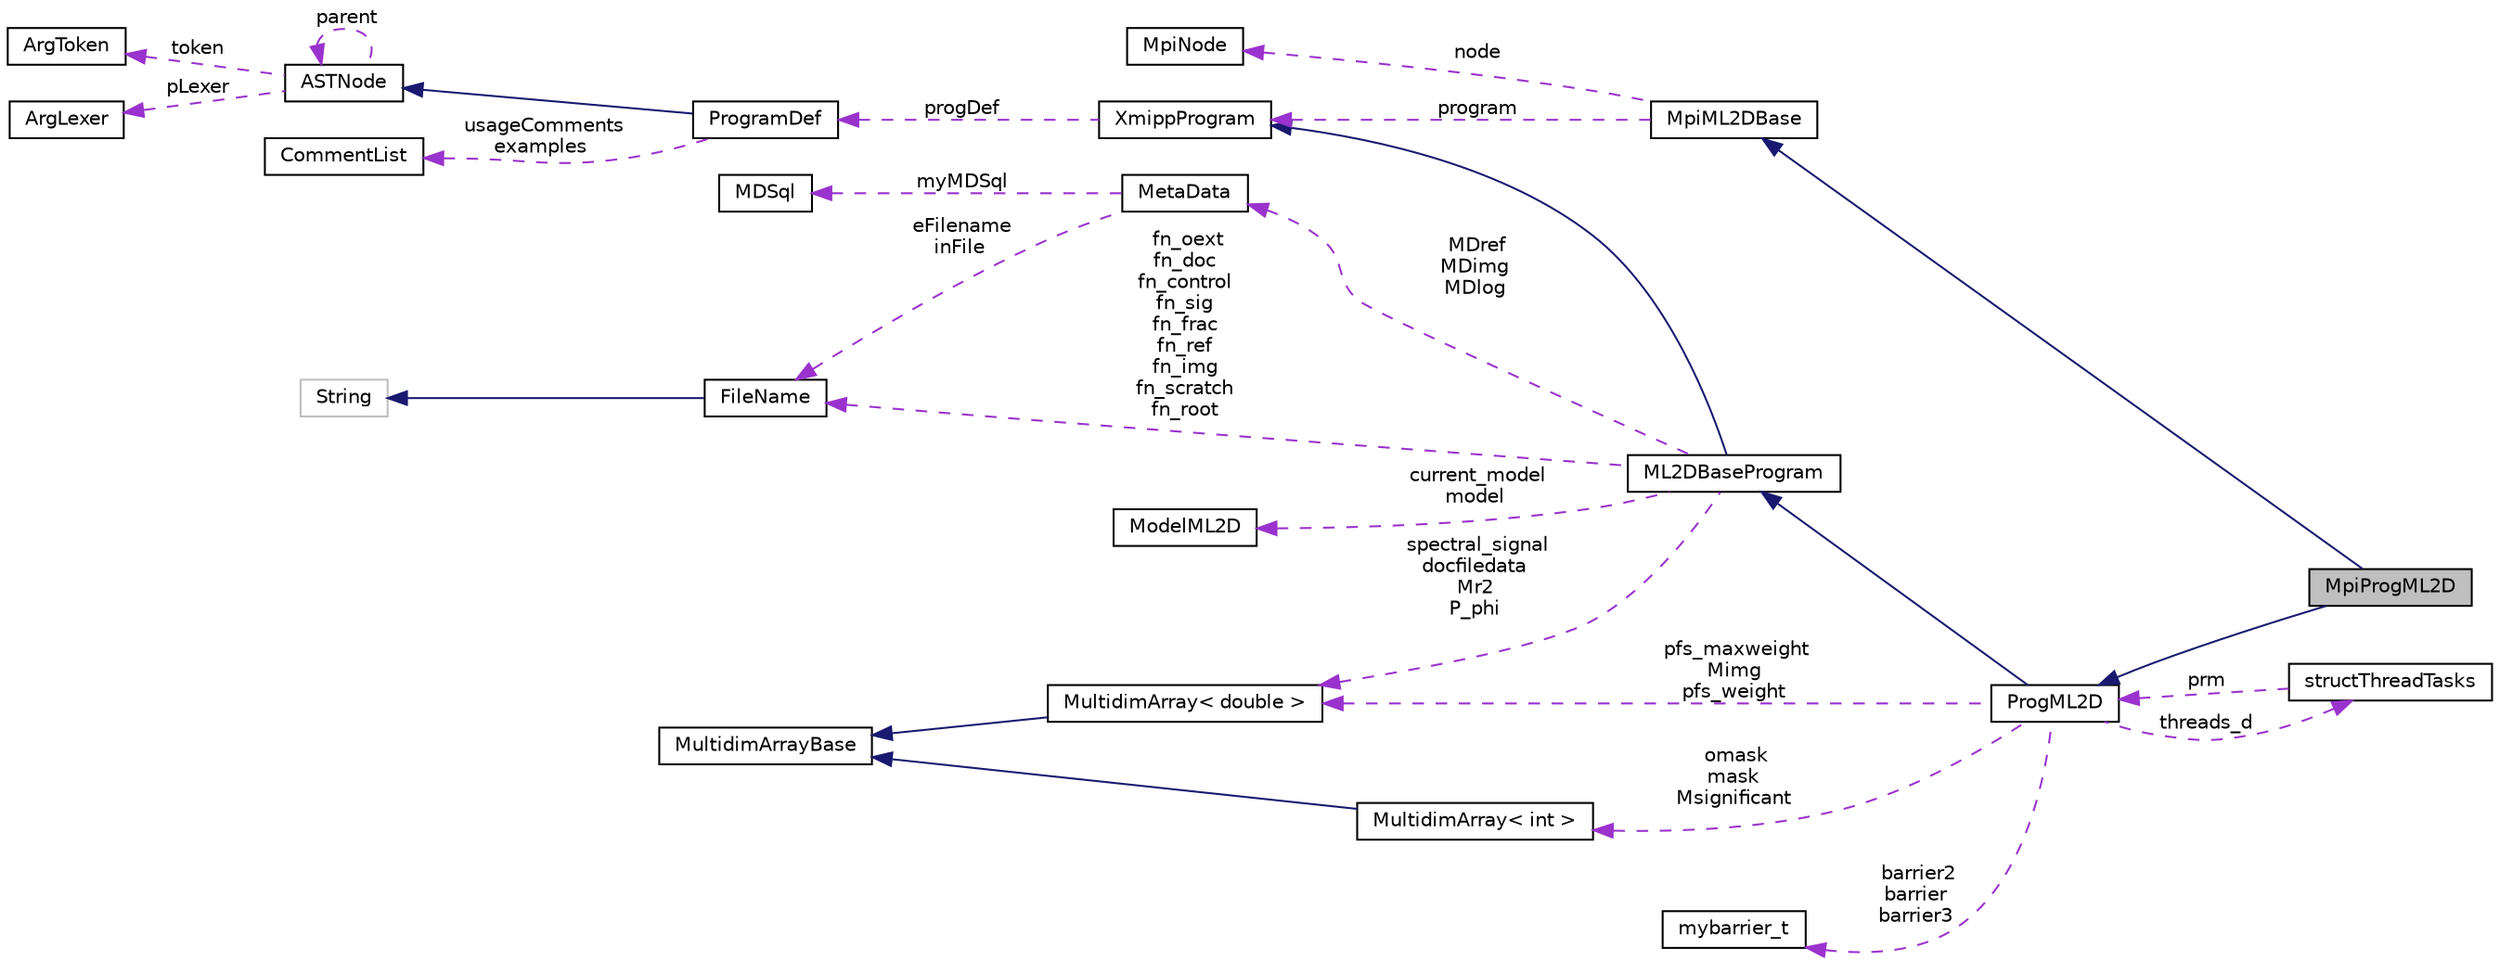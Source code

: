 digraph "MpiProgML2D"
{
  edge [fontname="Helvetica",fontsize="10",labelfontname="Helvetica",labelfontsize="10"];
  node [fontname="Helvetica",fontsize="10",shape=record];
  rankdir="LR";
  Node5 [label="MpiProgML2D",height=0.2,width=0.4,color="black", fillcolor="grey75", style="filled", fontcolor="black"];
  Node6 -> Node5 [dir="back",color="midnightblue",fontsize="10",style="solid",fontname="Helvetica"];
  Node6 [label="ProgML2D",height=0.2,width=0.4,color="black", fillcolor="white", style="filled",URL="$classProgML2D.html"];
  Node7 -> Node6 [dir="back",color="midnightblue",fontsize="10",style="solid",fontname="Helvetica"];
  Node7 [label="ML2DBaseProgram",height=0.2,width=0.4,color="black", fillcolor="white", style="filled",URL="$classML2DBaseProgram.html"];
  Node8 -> Node7 [dir="back",color="midnightblue",fontsize="10",style="solid",fontname="Helvetica"];
  Node8 [label="XmippProgram",height=0.2,width=0.4,color="black", fillcolor="white", style="filled",URL="$classXmippProgram.html"];
  Node9 -> Node8 [dir="back",color="darkorchid3",fontsize="10",style="dashed",label=" progDef" ,fontname="Helvetica"];
  Node9 [label="ProgramDef",height=0.2,width=0.4,color="black", fillcolor="white", style="filled",URL="$classProgramDef.html"];
  Node10 -> Node9 [dir="back",color="midnightblue",fontsize="10",style="solid",fontname="Helvetica"];
  Node10 [label="ASTNode",height=0.2,width=0.4,color="black", fillcolor="white", style="filled",URL="$classASTNode.html"];
  Node11 -> Node10 [dir="back",color="darkorchid3",fontsize="10",style="dashed",label=" token" ,fontname="Helvetica"];
  Node11 [label="ArgToken",height=0.2,width=0.4,color="black", fillcolor="white", style="filled",URL="$classArgToken.html"];
  Node12 -> Node10 [dir="back",color="darkorchid3",fontsize="10",style="dashed",label=" pLexer" ,fontname="Helvetica"];
  Node12 [label="ArgLexer",height=0.2,width=0.4,color="black", fillcolor="white", style="filled",URL="$classArgLexer.html"];
  Node10 -> Node10 [dir="back",color="darkorchid3",fontsize="10",style="dashed",label=" parent" ,fontname="Helvetica"];
  Node13 -> Node9 [dir="back",color="darkorchid3",fontsize="10",style="dashed",label=" usageComments\nexamples" ,fontname="Helvetica"];
  Node13 [label="CommentList",height=0.2,width=0.4,color="black", fillcolor="white", style="filled",URL="$classCommentList.html"];
  Node14 -> Node7 [dir="back",color="darkorchid3",fontsize="10",style="dashed",label=" MDref\nMDimg\nMDlog" ,fontname="Helvetica"];
  Node14 [label="MetaData",height=0.2,width=0.4,color="black", fillcolor="white", style="filled",URL="$classMetaData.html"];
  Node15 -> Node14 [dir="back",color="darkorchid3",fontsize="10",style="dashed",label=" myMDSql" ,fontname="Helvetica"];
  Node15 [label="MDSql",height=0.2,width=0.4,color="black", fillcolor="white", style="filled",URL="$classMDSql.html"];
  Node16 -> Node14 [dir="back",color="darkorchid3",fontsize="10",style="dashed",label=" eFilename\ninFile" ,fontname="Helvetica"];
  Node16 [label="FileName",height=0.2,width=0.4,color="black", fillcolor="white", style="filled",URL="$classFileName.html"];
  Node17 -> Node16 [dir="back",color="midnightblue",fontsize="10",style="solid",fontname="Helvetica"];
  Node17 [label="String",height=0.2,width=0.4,color="grey75", fillcolor="white", style="filled"];
  Node18 -> Node7 [dir="back",color="darkorchid3",fontsize="10",style="dashed",label=" current_model\nmodel" ,fontname="Helvetica"];
  Node18 [label="ModelML2D",height=0.2,width=0.4,color="black", fillcolor="white", style="filled",URL="$classModelML2D.html"];
  Node19 -> Node7 [dir="back",color="darkorchid3",fontsize="10",style="dashed",label=" spectral_signal\ndocfiledata\nMr2\nP_phi" ,fontname="Helvetica"];
  Node19 [label="MultidimArray\< double \>",height=0.2,width=0.4,color="black", fillcolor="white", style="filled",URL="$classMultidimArray.html"];
  Node20 -> Node19 [dir="back",color="midnightblue",fontsize="10",style="solid",fontname="Helvetica"];
  Node20 [label="MultidimArrayBase",height=0.2,width=0.4,color="black", fillcolor="white", style="filled",URL="$classMultidimArrayBase.html"];
  Node16 -> Node7 [dir="back",color="darkorchid3",fontsize="10",style="dashed",label=" fn_oext\nfn_doc\nfn_control\nfn_sig\nfn_frac\nfn_ref\nfn_img\nfn_scratch\nfn_root" ,fontname="Helvetica"];
  Node21 -> Node6 [dir="back",color="darkorchid3",fontsize="10",style="dashed",label=" barrier2\nbarrier\nbarrier3" ,fontname="Helvetica"];
  Node21 [label="mybarrier_t",height=0.2,width=0.4,color="black", fillcolor="white", style="filled",URL="$structmybarrier__t.html"];
  Node19 -> Node6 [dir="back",color="darkorchid3",fontsize="10",style="dashed",label=" pfs_maxweight\nMimg\npfs_weight" ,fontname="Helvetica"];
  Node22 -> Node6 [dir="back",color="darkorchid3",fontsize="10",style="dashed",label=" omask\nmask\nMsignificant" ,fontname="Helvetica"];
  Node22 [label="MultidimArray\< int \>",height=0.2,width=0.4,color="black", fillcolor="white", style="filled",URL="$classMultidimArray.html"];
  Node20 -> Node22 [dir="back",color="midnightblue",fontsize="10",style="solid",fontname="Helvetica"];
  Node23 -> Node6 [dir="back",color="darkorchid3",fontsize="10",style="dashed",label=" threads_d" ,fontname="Helvetica"];
  Node23 [label="structThreadTasks",height=0.2,width=0.4,color="black", fillcolor="white", style="filled",URL="$structstructThreadTasks.html"];
  Node6 -> Node23 [dir="back",color="darkorchid3",fontsize="10",style="dashed",label=" prm" ,fontname="Helvetica"];
  Node24 -> Node5 [dir="back",color="midnightblue",fontsize="10",style="solid",fontname="Helvetica"];
  Node24 [label="MpiML2DBase",height=0.2,width=0.4,color="black", fillcolor="white", style="filled",URL="$classMpiML2DBase.html"];
  Node25 -> Node24 [dir="back",color="darkorchid3",fontsize="10",style="dashed",label=" node" ,fontname="Helvetica"];
  Node25 [label="MpiNode",height=0.2,width=0.4,color="black", fillcolor="white", style="filled",URL="$classMpiNode.html"];
  Node8 -> Node24 [dir="back",color="darkorchid3",fontsize="10",style="dashed",label=" program" ,fontname="Helvetica"];
}

